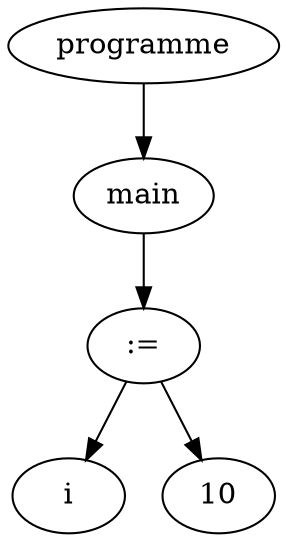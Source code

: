 digraph mon_programme {

node1 [label="programme" shape=ellipse ];
node2 [label="main" shape=ellipse ];
node3 [label=":=" shape=ellipse ];
node4 [label="i" shape=ellipse ];
node5 [label="10" shape=ellipse ];
node3->node4;
node3->node5;
node2->node3;
node1->node2;
}